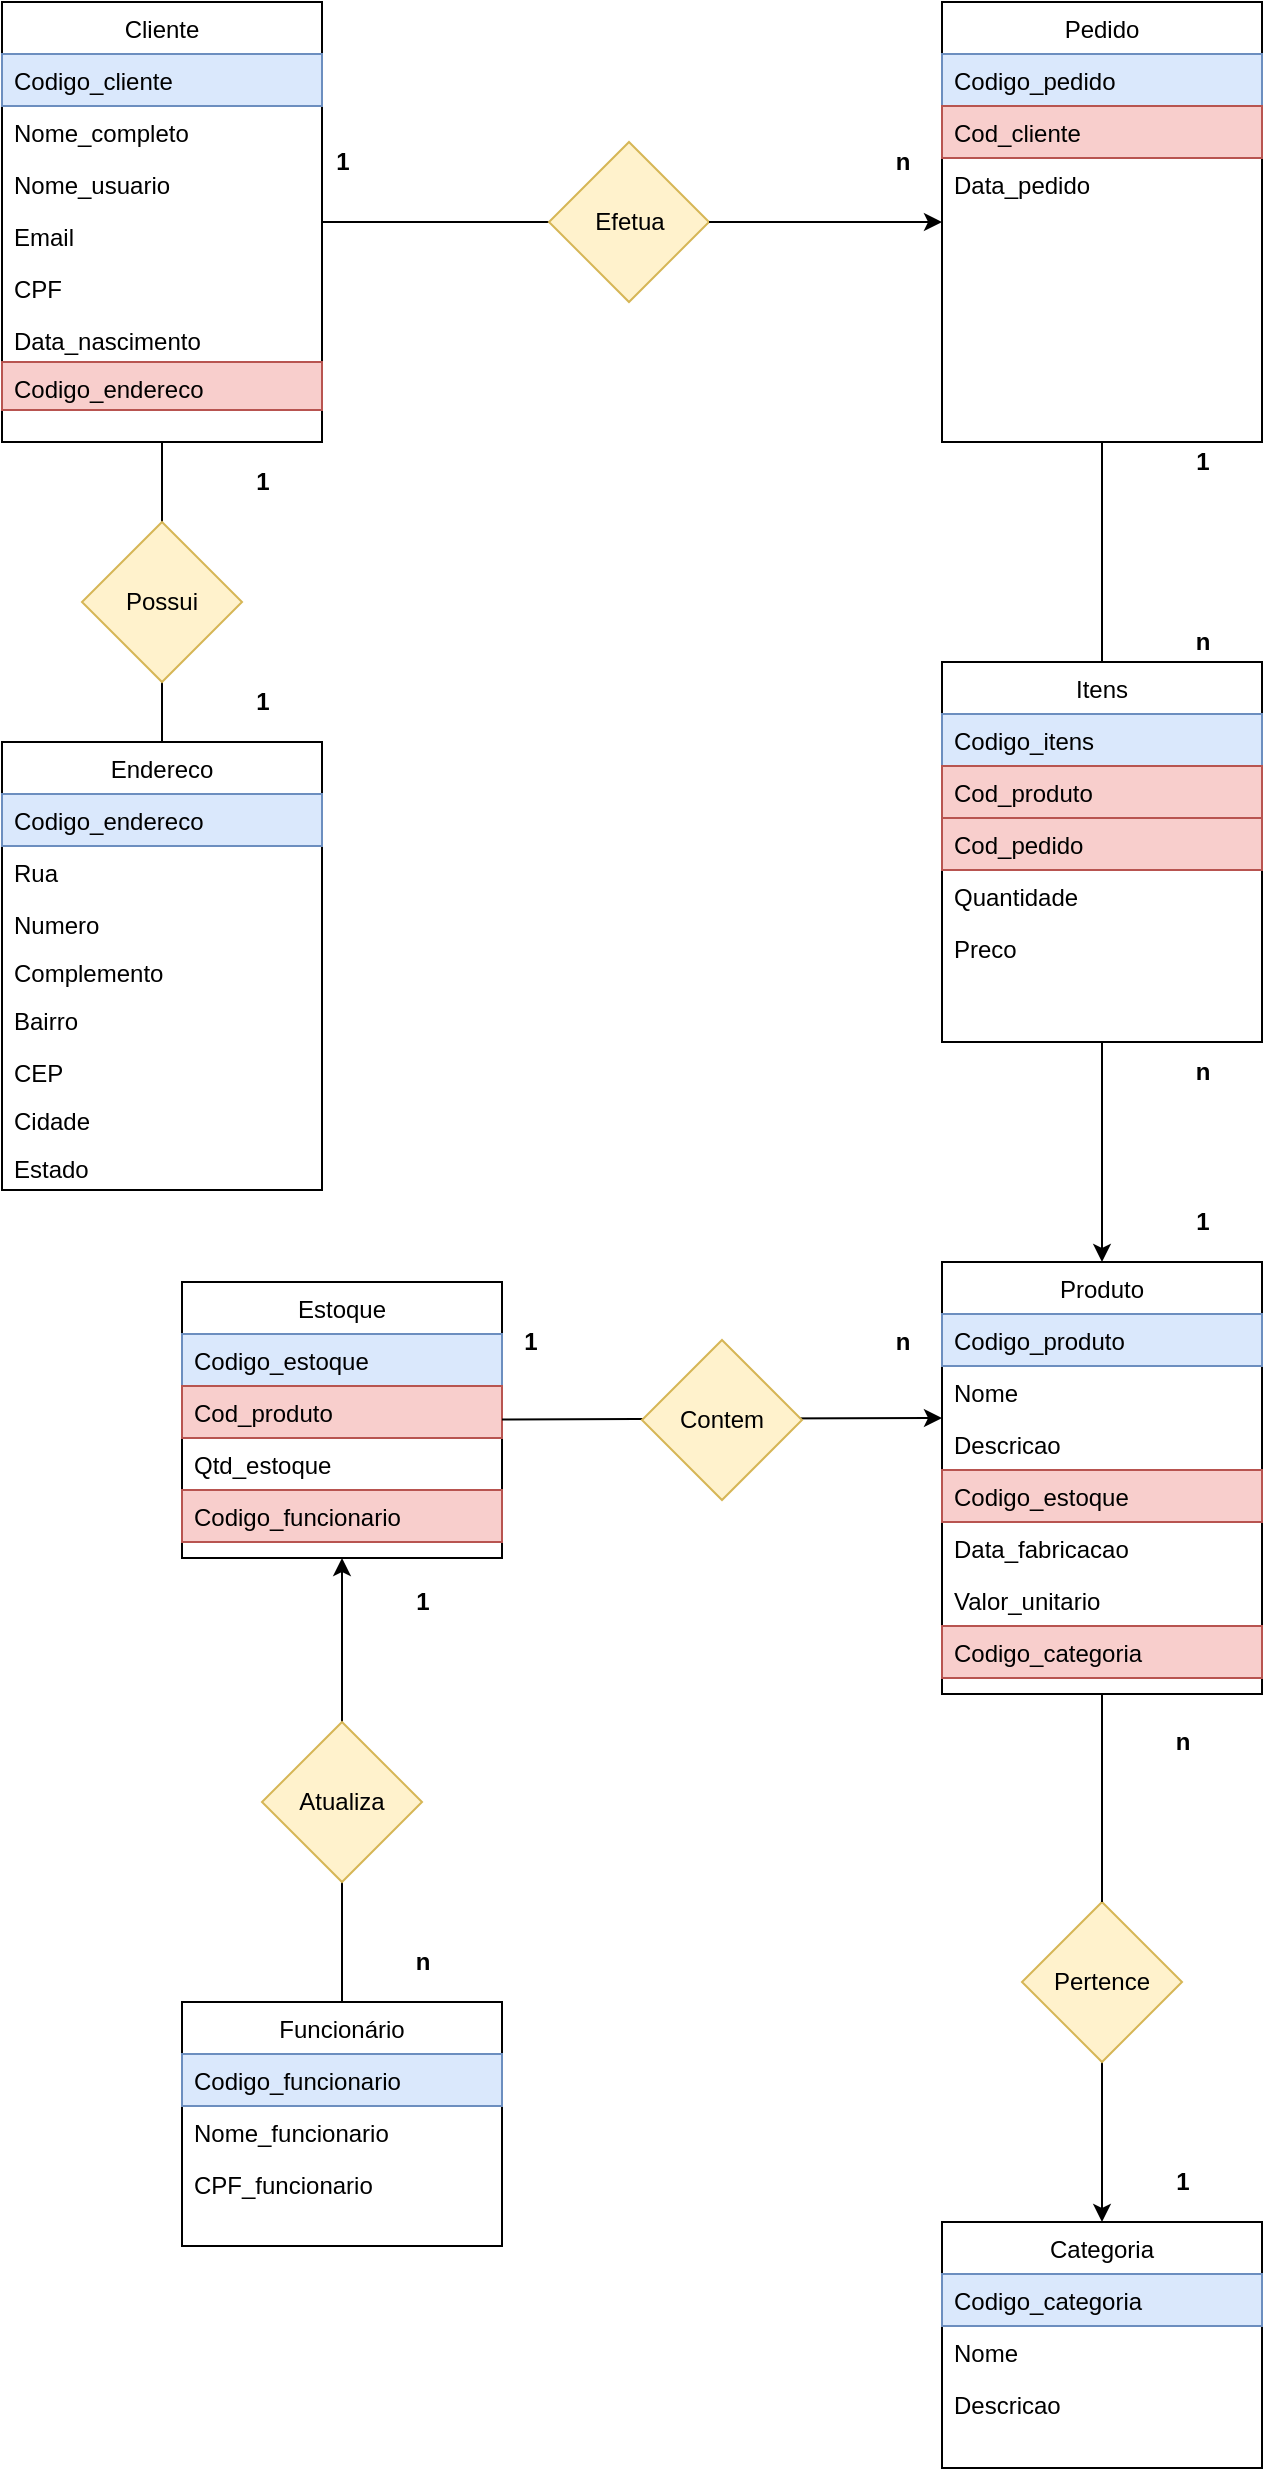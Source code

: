 <mxfile version="13.4.9" type="device"><diagram id="7XByC3TgqeYXK9DYhtNV" name="Page-1"><mxGraphModel dx="1038" dy="548" grid="1" gridSize="10" guides="1" tooltips="1" connect="1" arrows="1" fold="1" page="1" pageScale="1" pageWidth="827" pageHeight="1169" math="0" shadow="0"><root><mxCell id="0"/><mxCell id="1" parent="0"/><mxCell id="R2FV9IqvyFgUS6xULnEk-1" style="edgeStyle=orthogonalEdgeStyle;rounded=0;orthogonalLoop=1;jettySize=auto;html=1;entryX=0.5;entryY=0;entryDx=0;entryDy=0;" parent="1" source="R2FV9IqvyFgUS6xULnEk-51" target="R2FV9IqvyFgUS6xULnEk-36" edge="1"><mxGeometry relative="1" as="geometry"><mxPoint x="600" y="840" as="sourcePoint"/></mxGeometry></mxCell><mxCell id="R2FV9IqvyFgUS6xULnEk-2" value="" style="endArrow=none;html=1;entryX=0.5;entryY=1;entryDx=0;entryDy=0;exitX=0.5;exitY=0;exitDx=0;exitDy=0;" parent="1" source="R2FV9IqvyFgUS6xULnEk-51" target="R2FV9IqvyFgUS6xULnEk-20" edge="1"><mxGeometry width="50" height="50" relative="1" as="geometry"><mxPoint x="300" y="760" as="sourcePoint"/><mxPoint x="350" y="710" as="targetPoint"/></mxGeometry></mxCell><mxCell id="R2FV9IqvyFgUS6xULnEk-3" value="Pedido" style="swimlane;fontStyle=0;align=center;verticalAlign=top;childLayout=stackLayout;horizontal=1;startSize=26;horizontalStack=0;resizeParent=1;resizeLast=0;collapsible=1;marginBottom=0;rounded=0;shadow=0;strokeWidth=1;" parent="1" vertex="1"><mxGeometry x="520" y="50" width="160" height="220" as="geometry"><mxRectangle x="340" y="380" width="170" height="26" as="alternateBounds"/></mxGeometry></mxCell><mxCell id="R2FV9IqvyFgUS6xULnEk-4" value="Codigo_pedido" style="text;align=left;verticalAlign=top;spacingLeft=4;spacingRight=4;overflow=hidden;rotatable=0;points=[[0,0.5],[1,0.5]];portConstraint=eastwest;fillColor=#dae8fc;strokeColor=#6c8ebf;" parent="R2FV9IqvyFgUS6xULnEk-3" vertex="1"><mxGeometry y="26" width="160" height="26" as="geometry"/></mxCell><mxCell id="R2FV9IqvyFgUS6xULnEk-5" value="Cod_cliente" style="text;align=left;verticalAlign=top;spacingLeft=4;spacingRight=4;overflow=hidden;rotatable=0;points=[[0,0.5],[1,0.5]];portConstraint=eastwest;fillColor=#f8cecc;strokeColor=#b85450;" parent="R2FV9IqvyFgUS6xULnEk-3" vertex="1"><mxGeometry y="52" width="160" height="26" as="geometry"/></mxCell><mxCell id="R2FV9IqvyFgUS6xULnEk-7" value="Data_pedido" style="text;align=left;verticalAlign=top;spacingLeft=4;spacingRight=4;overflow=hidden;rotatable=0;points=[[0,0.5],[1,0.5]];portConstraint=eastwest;" parent="R2FV9IqvyFgUS6xULnEk-3" vertex="1"><mxGeometry y="78" width="160" height="26" as="geometry"/></mxCell><mxCell id="R2FV9IqvyFgUS6xULnEk-8" value="Cliente" style="swimlane;fontStyle=0;align=center;verticalAlign=top;childLayout=stackLayout;horizontal=1;startSize=26;horizontalStack=0;resizeParent=1;resizeLast=0;collapsible=1;marginBottom=0;rounded=0;shadow=0;strokeWidth=1;" parent="1" vertex="1"><mxGeometry x="50" y="50" width="160" height="220" as="geometry"><mxRectangle x="230" y="140" width="160" height="26" as="alternateBounds"/></mxGeometry></mxCell><mxCell id="R2FV9IqvyFgUS6xULnEk-9" value="Codigo_cliente" style="text;align=left;verticalAlign=top;spacingLeft=4;spacingRight=4;overflow=hidden;rotatable=0;points=[[0,0.5],[1,0.5]];portConstraint=eastwest;fillColor=#dae8fc;strokeColor=#6c8ebf;" parent="R2FV9IqvyFgUS6xULnEk-8" vertex="1"><mxGeometry y="26" width="160" height="26" as="geometry"/></mxCell><mxCell id="R2FV9IqvyFgUS6xULnEk-10" value="Nome_completo" style="text;align=left;verticalAlign=top;spacingLeft=4;spacingRight=4;overflow=hidden;rotatable=0;points=[[0,0.5],[1,0.5]];portConstraint=eastwest;rounded=0;shadow=0;html=0;" parent="R2FV9IqvyFgUS6xULnEk-8" vertex="1"><mxGeometry y="52" width="160" height="26" as="geometry"/></mxCell><mxCell id="R2FV9IqvyFgUS6xULnEk-11" value="Nome_usuario" style="text;align=left;verticalAlign=top;spacingLeft=4;spacingRight=4;overflow=hidden;rotatable=0;points=[[0,0.5],[1,0.5]];portConstraint=eastwest;rounded=0;shadow=0;html=0;" parent="R2FV9IqvyFgUS6xULnEk-8" vertex="1"><mxGeometry y="78" width="160" height="26" as="geometry"/></mxCell><mxCell id="R2FV9IqvyFgUS6xULnEk-12" value="Email" style="text;align=left;verticalAlign=top;spacingLeft=4;spacingRight=4;overflow=hidden;rotatable=0;points=[[0,0.5],[1,0.5]];portConstraint=eastwest;" parent="R2FV9IqvyFgUS6xULnEk-8" vertex="1"><mxGeometry y="104" width="160" height="26" as="geometry"/></mxCell><mxCell id="R2FV9IqvyFgUS6xULnEk-13" value="CPF" style="text;align=left;verticalAlign=top;spacingLeft=4;spacingRight=4;overflow=hidden;rotatable=0;points=[[0,0.5],[1,0.5]];portConstraint=eastwest;" parent="R2FV9IqvyFgUS6xULnEk-8" vertex="1"><mxGeometry y="130" width="160" height="26" as="geometry"/></mxCell><mxCell id="R2FV9IqvyFgUS6xULnEk-14" value="Data_nascimento" style="text;align=left;verticalAlign=top;spacingLeft=4;spacingRight=4;overflow=hidden;rotatable=0;points=[[0,0.5],[1,0.5]];portConstraint=eastwest;" parent="R2FV9IqvyFgUS6xULnEk-8" vertex="1"><mxGeometry y="156" width="160" height="24" as="geometry"/></mxCell><mxCell id="R2FV9IqvyFgUS6xULnEk-15" value="Codigo_endereco" style="text;align=left;verticalAlign=top;spacingLeft=4;spacingRight=4;overflow=hidden;rotatable=0;points=[[0,0.5],[1,0.5]];portConstraint=eastwest;fillColor=#f8cecc;strokeColor=#b85450;" parent="R2FV9IqvyFgUS6xULnEk-8" vertex="1"><mxGeometry y="180" width="160" height="24" as="geometry"/></mxCell><mxCell id="R2FV9IqvyFgUS6xULnEk-16" value="Itens" style="swimlane;fontStyle=0;align=center;verticalAlign=top;childLayout=stackLayout;horizontal=1;startSize=26;horizontalStack=0;resizeParent=1;resizeLast=0;collapsible=1;marginBottom=0;rounded=0;shadow=0;strokeWidth=1;" parent="1" vertex="1"><mxGeometry x="520" y="380" width="160" height="190" as="geometry"><mxRectangle x="340" y="380" width="170" height="26" as="alternateBounds"/></mxGeometry></mxCell><mxCell id="R2FV9IqvyFgUS6xULnEk-17" value="Codigo_itens" style="text;align=left;verticalAlign=top;spacingLeft=4;spacingRight=4;overflow=hidden;rotatable=0;points=[[0,0.5],[1,0.5]];portConstraint=eastwest;fillColor=#dae8fc;strokeColor=#6c8ebf;" parent="R2FV9IqvyFgUS6xULnEk-16" vertex="1"><mxGeometry y="26" width="160" height="26" as="geometry"/></mxCell><mxCell id="R2FV9IqvyFgUS6xULnEk-18" value="Cod_produto" style="text;align=left;verticalAlign=top;spacingLeft=4;spacingRight=4;overflow=hidden;rotatable=0;points=[[0,0.5],[1,0.5]];portConstraint=eastwest;fillColor=#f8cecc;strokeColor=#b85450;" parent="R2FV9IqvyFgUS6xULnEk-16" vertex="1"><mxGeometry y="52" width="160" height="26" as="geometry"/></mxCell><mxCell id="R2FV9IqvyFgUS6xULnEk-19" value="Cod_pedido" style="text;align=left;verticalAlign=top;spacingLeft=4;spacingRight=4;overflow=hidden;rotatable=0;points=[[0,0.5],[1,0.5]];portConstraint=eastwest;fillColor=#f8cecc;strokeColor=#b85450;" parent="R2FV9IqvyFgUS6xULnEk-16" vertex="1"><mxGeometry y="78" width="160" height="26" as="geometry"/></mxCell><mxCell id="R2FV9IqvyFgUS6xULnEk-78" value="Quantidade" style="text;align=left;verticalAlign=top;spacingLeft=4;spacingRight=4;overflow=hidden;rotatable=0;points=[[0,0.5],[1,0.5]];portConstraint=eastwest;" parent="R2FV9IqvyFgUS6xULnEk-16" vertex="1"><mxGeometry y="104" width="160" height="26" as="geometry"/></mxCell><mxCell id="R2FV9IqvyFgUS6xULnEk-79" value="Preco" style="text;align=left;verticalAlign=top;spacingLeft=4;spacingRight=4;overflow=hidden;rotatable=0;points=[[0,0.5],[1,0.5]];portConstraint=eastwest;" parent="R2FV9IqvyFgUS6xULnEk-16" vertex="1"><mxGeometry y="130" width="160" height="26" as="geometry"/></mxCell><mxCell id="R2FV9IqvyFgUS6xULnEk-20" value="Produto" style="swimlane;fontStyle=0;align=center;verticalAlign=top;childLayout=stackLayout;horizontal=1;startSize=26;horizontalStack=0;resizeParent=1;resizeLast=0;collapsible=1;marginBottom=0;rounded=0;shadow=0;strokeWidth=1;" parent="1" vertex="1"><mxGeometry x="520" y="680" width="160" height="216" as="geometry"><mxRectangle x="550" y="140" width="160" height="26" as="alternateBounds"/></mxGeometry></mxCell><mxCell id="R2FV9IqvyFgUS6xULnEk-21" value="Codigo_produto" style="text;align=left;verticalAlign=top;spacingLeft=4;spacingRight=4;overflow=hidden;rotatable=0;points=[[0,0.5],[1,0.5]];portConstraint=eastwest;fillColor=#dae8fc;strokeColor=#6c8ebf;" parent="R2FV9IqvyFgUS6xULnEk-20" vertex="1"><mxGeometry y="26" width="160" height="26" as="geometry"/></mxCell><mxCell id="R2FV9IqvyFgUS6xULnEk-22" value="Nome" style="text;align=left;verticalAlign=top;spacingLeft=4;spacingRight=4;overflow=hidden;rotatable=0;points=[[0,0.5],[1,0.5]];portConstraint=eastwest;rounded=0;shadow=0;html=0;" parent="R2FV9IqvyFgUS6xULnEk-20" vertex="1"><mxGeometry y="52" width="160" height="26" as="geometry"/></mxCell><mxCell id="R2FV9IqvyFgUS6xULnEk-23" value="Descricao" style="text;align=left;verticalAlign=top;spacingLeft=4;spacingRight=4;overflow=hidden;rotatable=0;points=[[0,0.5],[1,0.5]];portConstraint=eastwest;rounded=0;shadow=0;html=0;" parent="R2FV9IqvyFgUS6xULnEk-20" vertex="1"><mxGeometry y="78" width="160" height="26" as="geometry"/></mxCell><mxCell id="R2FV9IqvyFgUS6xULnEk-24" value="Codigo_estoque" style="text;align=left;verticalAlign=top;spacingLeft=4;spacingRight=4;overflow=hidden;rotatable=0;points=[[0,0.5],[1,0.5]];portConstraint=eastwest;rounded=0;shadow=0;html=0;fillColor=#f8cecc;strokeColor=#b85450;" parent="R2FV9IqvyFgUS6xULnEk-20" vertex="1"><mxGeometry y="104" width="160" height="26" as="geometry"/></mxCell><mxCell id="R2FV9IqvyFgUS6xULnEk-25" value="Data_fabricacao" style="text;align=left;verticalAlign=top;spacingLeft=4;spacingRight=4;overflow=hidden;rotatable=0;points=[[0,0.5],[1,0.5]];portConstraint=eastwest;rounded=0;shadow=0;html=0;" parent="R2FV9IqvyFgUS6xULnEk-20" vertex="1"><mxGeometry y="130" width="160" height="26" as="geometry"/></mxCell><mxCell id="R2FV9IqvyFgUS6xULnEk-26" value="Valor_unitario" style="text;align=left;verticalAlign=top;spacingLeft=4;spacingRight=4;overflow=hidden;rotatable=0;points=[[0,0.5],[1,0.5]];portConstraint=eastwest;" parent="R2FV9IqvyFgUS6xULnEk-20" vertex="1"><mxGeometry y="156" width="160" height="26" as="geometry"/></mxCell><mxCell id="X2IY_FMZLnofsHanegUE-1" value="Codigo_categoria" style="text;align=left;verticalAlign=top;spacingLeft=4;spacingRight=4;overflow=hidden;rotatable=0;points=[[0,0.5],[1,0.5]];portConstraint=eastwest;rounded=0;shadow=0;html=0;fillColor=#f8cecc;strokeColor=#b85450;" parent="R2FV9IqvyFgUS6xULnEk-20" vertex="1"><mxGeometry y="182" width="160" height="26" as="geometry"/></mxCell><mxCell id="R2FV9IqvyFgUS6xULnEk-27" value="Estoque" style="swimlane;fontStyle=0;align=center;verticalAlign=top;childLayout=stackLayout;horizontal=1;startSize=26;horizontalStack=0;resizeParent=1;resizeLast=0;collapsible=1;marginBottom=0;rounded=0;shadow=0;strokeWidth=1;" parent="1" vertex="1"><mxGeometry x="140" y="690" width="160" height="138" as="geometry"><mxRectangle x="130" y="380" width="160" height="26" as="alternateBounds"/></mxGeometry></mxCell><mxCell id="R2FV9IqvyFgUS6xULnEk-28" value="Codigo_estoque" style="text;align=left;verticalAlign=top;spacingLeft=4;spacingRight=4;overflow=hidden;rotatable=0;points=[[0,0.5],[1,0.5]];portConstraint=eastwest;fillColor=#dae8fc;strokeColor=#6c8ebf;" parent="R2FV9IqvyFgUS6xULnEk-27" vertex="1"><mxGeometry y="26" width="160" height="26" as="geometry"/></mxCell><mxCell id="R2FV9IqvyFgUS6xULnEk-29" value="Cod_produto" style="text;align=left;verticalAlign=top;spacingLeft=4;spacingRight=4;overflow=hidden;rotatable=0;points=[[0,0.5],[1,0.5]];portConstraint=eastwest;rounded=0;shadow=0;html=0;fillColor=#f8cecc;strokeColor=#b85450;" parent="R2FV9IqvyFgUS6xULnEk-27" vertex="1"><mxGeometry y="52" width="160" height="26" as="geometry"/></mxCell><mxCell id="R2FV9IqvyFgUS6xULnEk-30" value="Qtd_estoque" style="text;align=left;verticalAlign=top;spacingLeft=4;spacingRight=4;overflow=hidden;rotatable=0;points=[[0,0.5],[1,0.5]];portConstraint=eastwest;fontStyle=0" parent="R2FV9IqvyFgUS6xULnEk-27" vertex="1"><mxGeometry y="78" width="160" height="26" as="geometry"/></mxCell><mxCell id="R2FV9IqvyFgUS6xULnEk-31" value="Codigo_funcionario" style="text;align=left;verticalAlign=top;spacingLeft=4;spacingRight=4;overflow=hidden;rotatable=0;points=[[0,0.5],[1,0.5]];portConstraint=eastwest;fontStyle=0;fillColor=#f8cecc;strokeColor=#b85450;" parent="R2FV9IqvyFgUS6xULnEk-27" vertex="1"><mxGeometry y="104" width="160" height="26" as="geometry"/></mxCell><mxCell id="R2FV9IqvyFgUS6xULnEk-63" value="Endereco" style="swimlane;fontStyle=0;align=center;verticalAlign=top;childLayout=stackLayout;horizontal=1;startSize=26;horizontalStack=0;resizeParent=1;resizeLast=0;collapsible=1;marginBottom=0;rounded=0;shadow=0;strokeWidth=1;" parent="1" vertex="1"><mxGeometry x="50" y="420" width="160" height="224" as="geometry"><mxRectangle x="230" y="140" width="160" height="26" as="alternateBounds"/></mxGeometry></mxCell><mxCell id="R2FV9IqvyFgUS6xULnEk-64" value="Codigo_endereco" style="text;align=left;verticalAlign=top;spacingLeft=4;spacingRight=4;overflow=hidden;rotatable=0;points=[[0,0.5],[1,0.5]];portConstraint=eastwest;fillColor=#dae8fc;strokeColor=#6c8ebf;" parent="R2FV9IqvyFgUS6xULnEk-63" vertex="1"><mxGeometry y="26" width="160" height="26" as="geometry"/></mxCell><mxCell id="R2FV9IqvyFgUS6xULnEk-67" value="Rua" style="text;align=left;verticalAlign=top;spacingLeft=4;spacingRight=4;overflow=hidden;rotatable=0;points=[[0,0.5],[1,0.5]];portConstraint=eastwest;" parent="R2FV9IqvyFgUS6xULnEk-63" vertex="1"><mxGeometry y="52" width="160" height="26" as="geometry"/></mxCell><mxCell id="R2FV9IqvyFgUS6xULnEk-72" value="Numero" style="text;align=left;verticalAlign=top;spacingLeft=4;spacingRight=4;overflow=hidden;rotatable=0;points=[[0,0.5],[1,0.5]];portConstraint=eastwest;" parent="R2FV9IqvyFgUS6xULnEk-63" vertex="1"><mxGeometry y="78" width="160" height="24" as="geometry"/></mxCell><mxCell id="R2FV9IqvyFgUS6xULnEk-73" value="Complemento" style="text;align=left;verticalAlign=top;spacingLeft=4;spacingRight=4;overflow=hidden;rotatable=0;points=[[0,0.5],[1,0.5]];portConstraint=eastwest;" parent="R2FV9IqvyFgUS6xULnEk-63" vertex="1"><mxGeometry y="102" width="160" height="24" as="geometry"/></mxCell><mxCell id="R2FV9IqvyFgUS6xULnEk-68" value="Bairro" style="text;align=left;verticalAlign=top;spacingLeft=4;spacingRight=4;overflow=hidden;rotatable=0;points=[[0,0.5],[1,0.5]];portConstraint=eastwest;" parent="R2FV9IqvyFgUS6xULnEk-63" vertex="1"><mxGeometry y="126" width="160" height="26" as="geometry"/></mxCell><mxCell id="R2FV9IqvyFgUS6xULnEk-69" value="CEP" style="text;align=left;verticalAlign=top;spacingLeft=4;spacingRight=4;overflow=hidden;rotatable=0;points=[[0,0.5],[1,0.5]];portConstraint=eastwest;" parent="R2FV9IqvyFgUS6xULnEk-63" vertex="1"><mxGeometry y="152" width="160" height="24" as="geometry"/></mxCell><mxCell id="R2FV9IqvyFgUS6xULnEk-70" value="Cidade" style="text;align=left;verticalAlign=top;spacingLeft=4;spacingRight=4;overflow=hidden;rotatable=0;points=[[0,0.5],[1,0.5]];portConstraint=eastwest;" parent="R2FV9IqvyFgUS6xULnEk-63" vertex="1"><mxGeometry y="176" width="160" height="24" as="geometry"/></mxCell><mxCell id="R2FV9IqvyFgUS6xULnEk-71" value="Estado" style="text;align=left;verticalAlign=top;spacingLeft=4;spacingRight=4;overflow=hidden;rotatable=0;points=[[0,0.5],[1,0.5]];portConstraint=eastwest;" parent="R2FV9IqvyFgUS6xULnEk-63" vertex="1"><mxGeometry y="200" width="160" height="24" as="geometry"/></mxCell><mxCell id="R2FV9IqvyFgUS6xULnEk-32" value="Funcionário" style="swimlane;fontStyle=0;align=center;verticalAlign=top;childLayout=stackLayout;horizontal=1;startSize=26;horizontalStack=0;resizeParent=1;resizeLast=0;collapsible=1;marginBottom=0;rounded=0;shadow=0;strokeWidth=1;" parent="1" vertex="1"><mxGeometry x="140" y="1050" width="160" height="122" as="geometry"><mxRectangle x="340" y="380" width="170" height="26" as="alternateBounds"/></mxGeometry></mxCell><mxCell id="R2FV9IqvyFgUS6xULnEk-33" value="Codigo_funcionario" style="text;align=left;verticalAlign=top;spacingLeft=4;spacingRight=4;overflow=hidden;rotatable=0;points=[[0,0.5],[1,0.5]];portConstraint=eastwest;fillColor=#dae8fc;strokeColor=#6c8ebf;" parent="R2FV9IqvyFgUS6xULnEk-32" vertex="1"><mxGeometry y="26" width="160" height="26" as="geometry"/></mxCell><mxCell id="R2FV9IqvyFgUS6xULnEk-34" value="Nome_funcionario" style="text;align=left;verticalAlign=top;spacingLeft=4;spacingRight=4;overflow=hidden;rotatable=0;points=[[0,0.5],[1,0.5]];portConstraint=eastwest;" parent="R2FV9IqvyFgUS6xULnEk-32" vertex="1"><mxGeometry y="52" width="160" height="26" as="geometry"/></mxCell><mxCell id="R2FV9IqvyFgUS6xULnEk-35" value="CPF_funcionario" style="text;align=left;verticalAlign=top;spacingLeft=4;spacingRight=4;overflow=hidden;rotatable=0;points=[[0,0.5],[1,0.5]];portConstraint=eastwest;" parent="R2FV9IqvyFgUS6xULnEk-32" vertex="1"><mxGeometry y="78" width="160" height="26" as="geometry"/></mxCell><mxCell id="R2FV9IqvyFgUS6xULnEk-36" value="Categoria" style="swimlane;fontStyle=0;align=center;verticalAlign=top;childLayout=stackLayout;horizontal=1;startSize=26;horizontalStack=0;resizeParent=1;resizeLast=0;collapsible=1;marginBottom=0;rounded=0;shadow=0;strokeWidth=1;" parent="1" vertex="1"><mxGeometry x="520" y="1160" width="160" height="123" as="geometry"><mxRectangle x="550" y="140" width="160" height="26" as="alternateBounds"/></mxGeometry></mxCell><mxCell id="R2FV9IqvyFgUS6xULnEk-37" value="Codigo_categoria" style="text;align=left;verticalAlign=top;spacingLeft=4;spacingRight=4;overflow=hidden;rotatable=0;points=[[0,0.5],[1,0.5]];portConstraint=eastwest;fillColor=#dae8fc;strokeColor=#6c8ebf;" parent="R2FV9IqvyFgUS6xULnEk-36" vertex="1"><mxGeometry y="26" width="160" height="26" as="geometry"/></mxCell><mxCell id="R2FV9IqvyFgUS6xULnEk-38" value="Nome" style="text;align=left;verticalAlign=top;spacingLeft=4;spacingRight=4;overflow=hidden;rotatable=0;points=[[0,0.5],[1,0.5]];portConstraint=eastwest;rounded=0;shadow=0;html=0;" parent="R2FV9IqvyFgUS6xULnEk-36" vertex="1"><mxGeometry y="52" width="160" height="26" as="geometry"/></mxCell><mxCell id="R2FV9IqvyFgUS6xULnEk-39" value="Descricao" style="text;align=left;verticalAlign=top;spacingLeft=4;spacingRight=4;overflow=hidden;rotatable=0;points=[[0,0.5],[1,0.5]];portConstraint=eastwest;rounded=0;shadow=0;html=0;" parent="R2FV9IqvyFgUS6xULnEk-36" vertex="1"><mxGeometry y="78" width="160" height="26" as="geometry"/></mxCell><mxCell id="R2FV9IqvyFgUS6xULnEk-40" value="&lt;b&gt;n&lt;/b&gt;" style="text;html=1;align=center;verticalAlign=middle;resizable=0;points=[];autosize=1;" parent="1" vertex="1"><mxGeometry x="630" y="910" width="20" height="20" as="geometry"/></mxCell><mxCell id="R2FV9IqvyFgUS6xULnEk-41" value="&lt;b&gt;1&lt;/b&gt;" style="text;html=1;align=center;verticalAlign=middle;resizable=0;points=[];autosize=1;" parent="1" vertex="1"><mxGeometry x="630" y="1130" width="20" height="20" as="geometry"/></mxCell><mxCell id="R2FV9IqvyFgUS6xULnEk-42" value="" style="endArrow=none;html=1;entryX=0;entryY=0.5;entryDx=0;entryDy=0;exitX=1;exitY=0.231;exitDx=0;exitDy=0;exitPerimeter=0;" parent="1" source="R2FV9IqvyFgUS6xULnEk-12" target="R2FV9IqvyFgUS6xULnEk-43" edge="1"><mxGeometry width="50" height="50" relative="1" as="geometry"><mxPoint x="205" y="160" as="sourcePoint"/><mxPoint x="310" y="167" as="targetPoint"/></mxGeometry></mxCell><mxCell id="R2FV9IqvyFgUS6xULnEk-43" value="Efetua" style="rhombus;whiteSpace=wrap;html=1;fillColor=#fff2cc;strokeColor=#d6b656;" parent="1" vertex="1"><mxGeometry x="323.5" y="120" width="80" height="80" as="geometry"/></mxCell><mxCell id="R2FV9IqvyFgUS6xULnEk-44" value="" style="endArrow=classic;html=1;exitX=1;exitY=0.5;exitDx=0;exitDy=0;" parent="1" source="R2FV9IqvyFgUS6xULnEk-43" edge="1"><mxGeometry width="50" height="50" relative="1" as="geometry"><mxPoint x="460" y="280" as="sourcePoint"/><mxPoint x="520" y="160" as="targetPoint"/></mxGeometry></mxCell><mxCell id="R2FV9IqvyFgUS6xULnEk-45" value="1" style="text;html=1;align=center;verticalAlign=middle;resizable=0;points=[];autosize=1;fontStyle=1" parent="1" vertex="1"><mxGeometry x="210" y="120" width="20" height="20" as="geometry"/></mxCell><mxCell id="R2FV9IqvyFgUS6xULnEk-46" value="&lt;b&gt;n&lt;/b&gt;" style="text;html=1;align=center;verticalAlign=middle;resizable=0;points=[];autosize=1;" parent="1" vertex="1"><mxGeometry x="490" y="120" width="20" height="20" as="geometry"/></mxCell><mxCell id="R2FV9IqvyFgUS6xULnEk-47" value="" style="endArrow=none;html=1;entryX=0.5;entryY=1;entryDx=0;entryDy=0;exitX=0.5;exitY=0;exitDx=0;exitDy=0;" parent="1" source="R2FV9IqvyFgUS6xULnEk-16" target="R2FV9IqvyFgUS6xULnEk-3" edge="1"><mxGeometry width="50" height="50" relative="1" as="geometry"><mxPoint x="600" y="310" as="sourcePoint"/><mxPoint x="510" y="230" as="targetPoint"/></mxGeometry></mxCell><mxCell id="R2FV9IqvyFgUS6xULnEk-48" value="" style="endArrow=classic;html=1;entryX=0.5;entryY=0;entryDx=0;entryDy=0;" parent="1" target="R2FV9IqvyFgUS6xULnEk-20" edge="1"><mxGeometry width="50" height="50" relative="1" as="geometry"><mxPoint x="600" y="570" as="sourcePoint"/><mxPoint x="510" y="370" as="targetPoint"/></mxGeometry></mxCell><mxCell id="R2FV9IqvyFgUS6xULnEk-49" value="&lt;b&gt;1&lt;/b&gt;" style="text;html=1;align=center;verticalAlign=middle;resizable=0;points=[];autosize=1;" parent="1" vertex="1"><mxGeometry x="640" y="270" width="20" height="20" as="geometry"/></mxCell><mxCell id="R2FV9IqvyFgUS6xULnEk-50" value="&lt;b&gt;n&lt;/b&gt;" style="text;html=1;align=center;verticalAlign=middle;resizable=0;points=[];autosize=1;" parent="1" vertex="1"><mxGeometry x="640" y="575" width="20" height="20" as="geometry"/></mxCell><mxCell id="R2FV9IqvyFgUS6xULnEk-51" value="Pertence" style="rhombus;whiteSpace=wrap;html=1;fillColor=#fff2cc;strokeColor=#d6b656;" parent="1" vertex="1"><mxGeometry x="560" y="1000" width="80" height="80" as="geometry"/></mxCell><mxCell id="R2FV9IqvyFgUS6xULnEk-52" style="rounded=0;orthogonalLoop=1;jettySize=auto;html=1;entryX=0.5;entryY=0;entryDx=0;entryDy=0;exitX=0.5;exitY=1;exitDx=0;exitDy=0;endArrow=none;endFill=0;" parent="1" source="R2FV9IqvyFgUS6xULnEk-20" target="R2FV9IqvyFgUS6xULnEk-51" edge="1"><mxGeometry relative="1" as="geometry"><mxPoint x="600" y="840" as="sourcePoint"/><mxPoint x="600" y="1160" as="targetPoint"/></mxGeometry></mxCell><mxCell id="R2FV9IqvyFgUS6xULnEk-53" style="edgeStyle=none;rounded=0;orthogonalLoop=1;jettySize=auto;html=1;" parent="1" source="R2FV9IqvyFgUS6xULnEk-27" edge="1"><mxGeometry relative="1" as="geometry"><mxPoint x="520" y="758" as="targetPoint"/></mxGeometry></mxCell><mxCell id="R2FV9IqvyFgUS6xULnEk-54" value="Contem" style="rhombus;whiteSpace=wrap;html=1;fillColor=#fff2cc;strokeColor=#d6b656;" parent="1" vertex="1"><mxGeometry x="370" y="719" width="80" height="80" as="geometry"/></mxCell><mxCell id="R2FV9IqvyFgUS6xULnEk-55" value="&lt;b&gt;1&lt;/b&gt;" style="text;html=1;align=center;verticalAlign=middle;resizable=0;points=[];autosize=1;" parent="1" vertex="1"><mxGeometry x="304" y="710" width="20" height="20" as="geometry"/></mxCell><mxCell id="R2FV9IqvyFgUS6xULnEk-56" value="&lt;b&gt;n&lt;/b&gt;" style="text;html=1;align=center;verticalAlign=middle;resizable=0;points=[];autosize=1;" parent="1" vertex="1"><mxGeometry x="490" y="710" width="20" height="20" as="geometry"/></mxCell><mxCell id="R2FV9IqvyFgUS6xULnEk-57" value="&lt;b&gt;n&lt;/b&gt;" style="text;html=1;align=center;verticalAlign=middle;resizable=0;points=[];autosize=1;" parent="1" vertex="1"><mxGeometry x="640" y="360" width="20" height="20" as="geometry"/></mxCell><mxCell id="R2FV9IqvyFgUS6xULnEk-58" value="&lt;span&gt;1&lt;/span&gt;" style="text;html=1;align=center;verticalAlign=middle;resizable=0;points=[];autosize=1;fontStyle=1" parent="1" vertex="1"><mxGeometry x="640" y="650" width="20" height="20" as="geometry"/></mxCell><mxCell id="R2FV9IqvyFgUS6xULnEk-59" value="" style="endArrow=classic;html=1;exitX=0.5;exitY=0;exitDx=0;exitDy=0;entryX=0.5;entryY=1;entryDx=0;entryDy=0;" parent="1" source="R2FV9IqvyFgUS6xULnEk-32" target="R2FV9IqvyFgUS6xULnEk-27" edge="1"><mxGeometry width="50" height="50" relative="1" as="geometry"><mxPoint x="300" y="920" as="sourcePoint"/><mxPoint x="350" y="870" as="targetPoint"/></mxGeometry></mxCell><mxCell id="R2FV9IqvyFgUS6xULnEk-60" value="Atualiza" style="rhombus;whiteSpace=wrap;html=1;fillColor=#fff2cc;strokeColor=#d6b656;" parent="1" vertex="1"><mxGeometry x="180" y="910" width="80" height="80" as="geometry"/></mxCell><mxCell id="R2FV9IqvyFgUS6xULnEk-61" value="n" style="text;html=1;align=center;verticalAlign=middle;resizable=0;points=[];autosize=1;fontStyle=1" parent="1" vertex="1"><mxGeometry x="250" y="1020" width="20" height="20" as="geometry"/></mxCell><mxCell id="R2FV9IqvyFgUS6xULnEk-62" value="1" style="text;html=1;align=center;verticalAlign=middle;resizable=0;points=[];autosize=1;fontStyle=1" parent="1" vertex="1"><mxGeometry x="250" y="840" width="20" height="20" as="geometry"/></mxCell><mxCell id="R2FV9IqvyFgUS6xULnEk-74" value="" style="endArrow=none;html=1;exitX=0.5;exitY=1;exitDx=0;exitDy=0;entryX=0.5;entryY=0;entryDx=0;entryDy=0;" parent="1" source="R2FV9IqvyFgUS6xULnEk-8" target="R2FV9IqvyFgUS6xULnEk-63" edge="1"><mxGeometry width="50" height="50" relative="1" as="geometry"><mxPoint x="390" y="420" as="sourcePoint"/><mxPoint x="440" y="370" as="targetPoint"/></mxGeometry></mxCell><mxCell id="R2FV9IqvyFgUS6xULnEk-75" value="Possui" style="rhombus;whiteSpace=wrap;html=1;fillColor=#fff2cc;strokeColor=#d6b656;" parent="1" vertex="1"><mxGeometry x="90" y="310" width="80" height="80" as="geometry"/></mxCell><mxCell id="R2FV9IqvyFgUS6xULnEk-76" value="1" style="text;html=1;align=center;verticalAlign=middle;resizable=0;points=[];autosize=1;fontStyle=1" parent="1" vertex="1"><mxGeometry x="170" y="280" width="20" height="20" as="geometry"/></mxCell><mxCell id="R2FV9IqvyFgUS6xULnEk-77" value="1" style="text;html=1;align=center;verticalAlign=middle;resizable=0;points=[];autosize=1;fontStyle=1" parent="1" vertex="1"><mxGeometry x="170" y="390" width="20" height="20" as="geometry"/></mxCell></root></mxGraphModel></diagram></mxfile>